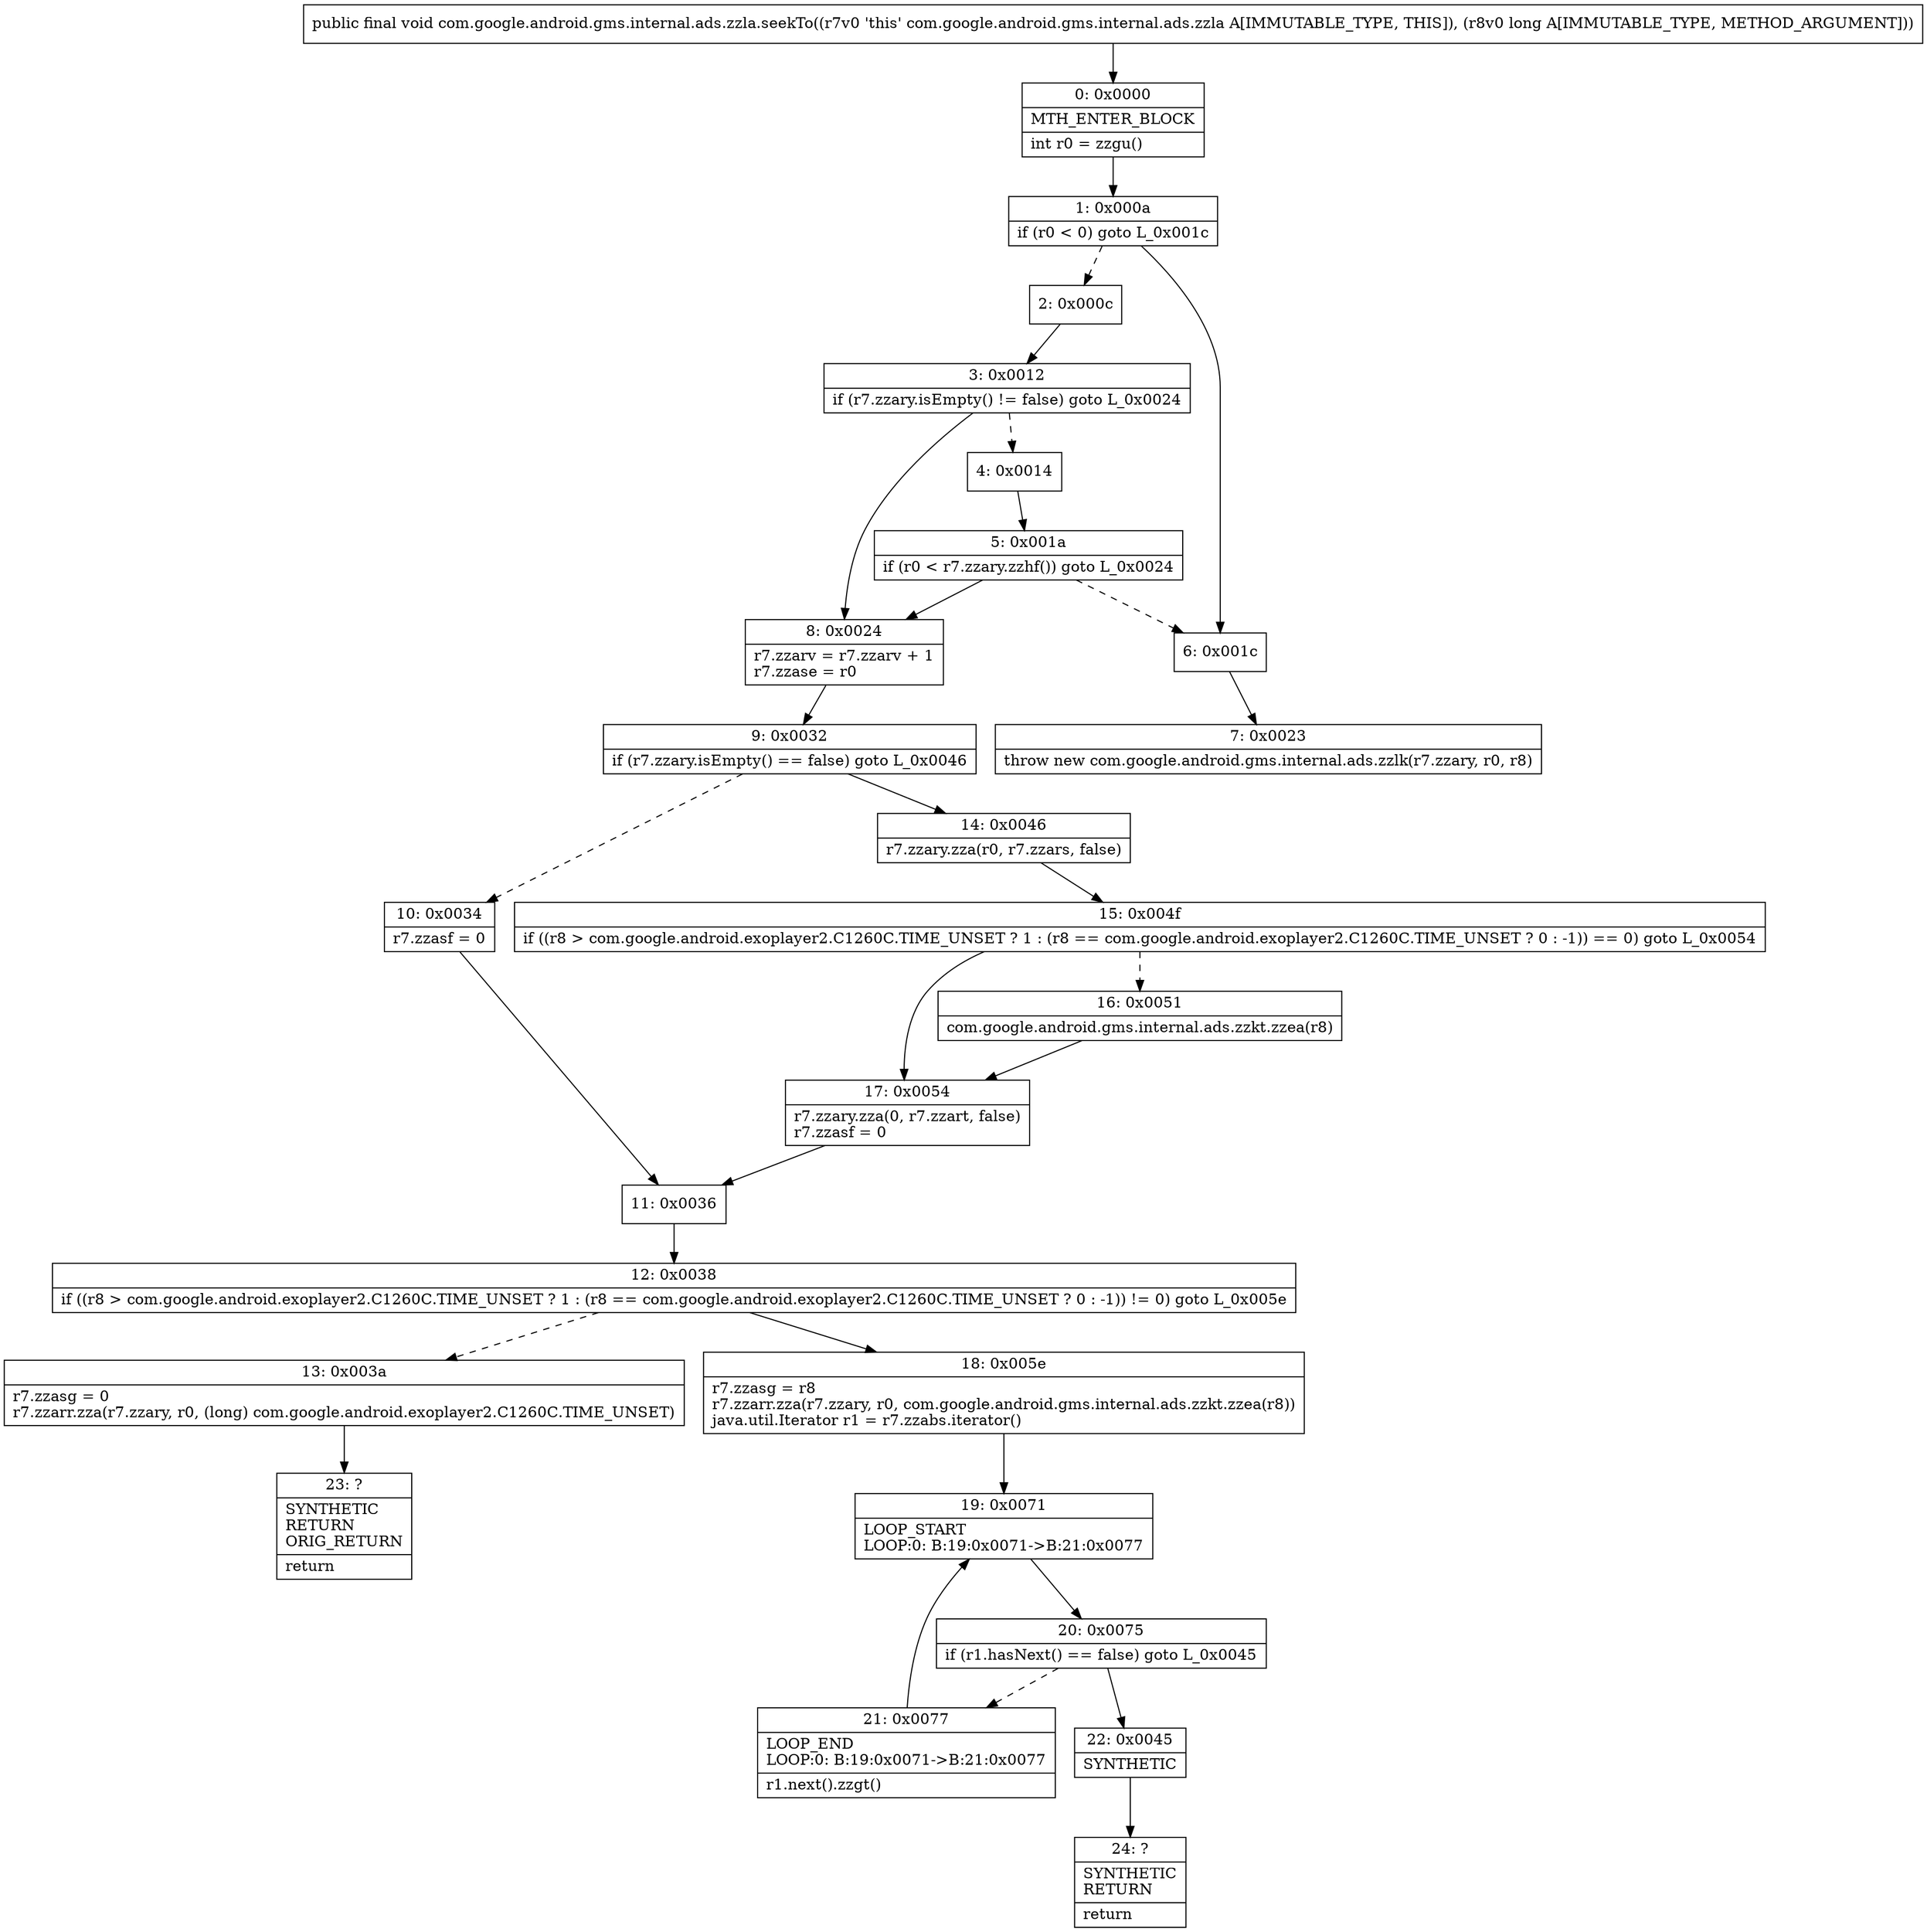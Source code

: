 digraph "CFG forcom.google.android.gms.internal.ads.zzla.seekTo(J)V" {
Node_0 [shape=record,label="{0\:\ 0x0000|MTH_ENTER_BLOCK\l|int r0 = zzgu()\l}"];
Node_1 [shape=record,label="{1\:\ 0x000a|if (r0 \< 0) goto L_0x001c\l}"];
Node_2 [shape=record,label="{2\:\ 0x000c}"];
Node_3 [shape=record,label="{3\:\ 0x0012|if (r7.zzary.isEmpty() != false) goto L_0x0024\l}"];
Node_4 [shape=record,label="{4\:\ 0x0014}"];
Node_5 [shape=record,label="{5\:\ 0x001a|if (r0 \< r7.zzary.zzhf()) goto L_0x0024\l}"];
Node_6 [shape=record,label="{6\:\ 0x001c}"];
Node_7 [shape=record,label="{7\:\ 0x0023|throw new com.google.android.gms.internal.ads.zzlk(r7.zzary, r0, r8)\l}"];
Node_8 [shape=record,label="{8\:\ 0x0024|r7.zzarv = r7.zzarv + 1\lr7.zzase = r0\l}"];
Node_9 [shape=record,label="{9\:\ 0x0032|if (r7.zzary.isEmpty() == false) goto L_0x0046\l}"];
Node_10 [shape=record,label="{10\:\ 0x0034|r7.zzasf = 0\l}"];
Node_11 [shape=record,label="{11\:\ 0x0036}"];
Node_12 [shape=record,label="{12\:\ 0x0038|if ((r8 \> com.google.android.exoplayer2.C1260C.TIME_UNSET ? 1 : (r8 == com.google.android.exoplayer2.C1260C.TIME_UNSET ? 0 : \-1)) != 0) goto L_0x005e\l}"];
Node_13 [shape=record,label="{13\:\ 0x003a|r7.zzasg = 0\lr7.zzarr.zza(r7.zzary, r0, (long) com.google.android.exoplayer2.C1260C.TIME_UNSET)\l}"];
Node_14 [shape=record,label="{14\:\ 0x0046|r7.zzary.zza(r0, r7.zzars, false)\l}"];
Node_15 [shape=record,label="{15\:\ 0x004f|if ((r8 \> com.google.android.exoplayer2.C1260C.TIME_UNSET ? 1 : (r8 == com.google.android.exoplayer2.C1260C.TIME_UNSET ? 0 : \-1)) == 0) goto L_0x0054\l}"];
Node_16 [shape=record,label="{16\:\ 0x0051|com.google.android.gms.internal.ads.zzkt.zzea(r8)\l}"];
Node_17 [shape=record,label="{17\:\ 0x0054|r7.zzary.zza(0, r7.zzart, false)\lr7.zzasf = 0\l}"];
Node_18 [shape=record,label="{18\:\ 0x005e|r7.zzasg = r8\lr7.zzarr.zza(r7.zzary, r0, com.google.android.gms.internal.ads.zzkt.zzea(r8))\ljava.util.Iterator r1 = r7.zzabs.iterator()\l}"];
Node_19 [shape=record,label="{19\:\ 0x0071|LOOP_START\lLOOP:0: B:19:0x0071\-\>B:21:0x0077\l}"];
Node_20 [shape=record,label="{20\:\ 0x0075|if (r1.hasNext() == false) goto L_0x0045\l}"];
Node_21 [shape=record,label="{21\:\ 0x0077|LOOP_END\lLOOP:0: B:19:0x0071\-\>B:21:0x0077\l|r1.next().zzgt()\l}"];
Node_22 [shape=record,label="{22\:\ 0x0045|SYNTHETIC\l}"];
Node_23 [shape=record,label="{23\:\ ?|SYNTHETIC\lRETURN\lORIG_RETURN\l|return\l}"];
Node_24 [shape=record,label="{24\:\ ?|SYNTHETIC\lRETURN\l|return\l}"];
MethodNode[shape=record,label="{public final void com.google.android.gms.internal.ads.zzla.seekTo((r7v0 'this' com.google.android.gms.internal.ads.zzla A[IMMUTABLE_TYPE, THIS]), (r8v0 long A[IMMUTABLE_TYPE, METHOD_ARGUMENT])) }"];
MethodNode -> Node_0;
Node_0 -> Node_1;
Node_1 -> Node_2[style=dashed];
Node_1 -> Node_6;
Node_2 -> Node_3;
Node_3 -> Node_4[style=dashed];
Node_3 -> Node_8;
Node_4 -> Node_5;
Node_5 -> Node_6[style=dashed];
Node_5 -> Node_8;
Node_6 -> Node_7;
Node_8 -> Node_9;
Node_9 -> Node_10[style=dashed];
Node_9 -> Node_14;
Node_10 -> Node_11;
Node_11 -> Node_12;
Node_12 -> Node_13[style=dashed];
Node_12 -> Node_18;
Node_13 -> Node_23;
Node_14 -> Node_15;
Node_15 -> Node_16[style=dashed];
Node_15 -> Node_17;
Node_16 -> Node_17;
Node_17 -> Node_11;
Node_18 -> Node_19;
Node_19 -> Node_20;
Node_20 -> Node_21[style=dashed];
Node_20 -> Node_22;
Node_21 -> Node_19;
Node_22 -> Node_24;
}

